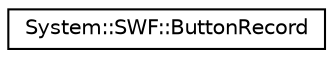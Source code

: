 digraph G
{
  edge [fontname="Helvetica",fontsize="10",labelfontname="Helvetica",labelfontsize="10"];
  node [fontname="Helvetica",fontsize="10",shape=record];
  rankdir="LR";
  Node1 [label="System::SWF::ButtonRecord",height=0.2,width=0.4,color="black", fillcolor="white", style="filled",URL="$class_system_1_1_s_w_f_1_1_button_record.html"];
}
